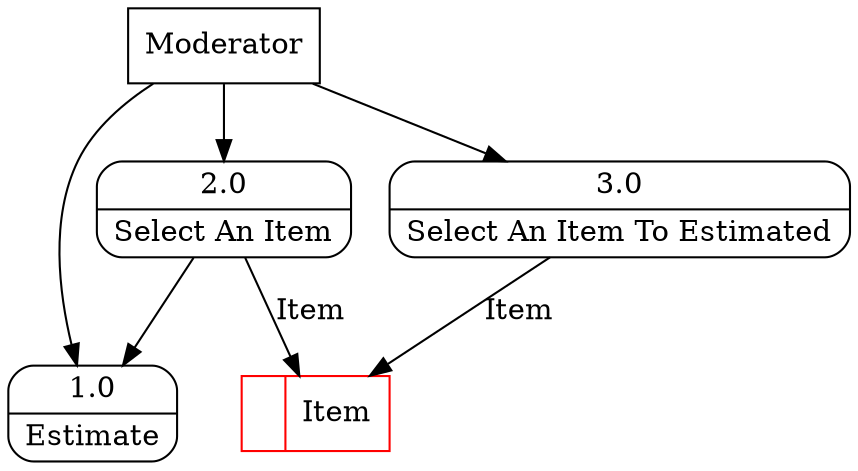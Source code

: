 digraph dfd2{ 
node[shape=record]
200 [label="<f0>  |<f1> Item " color=red];
201 [label="Moderator" shape=box];
202 [label="{<f0> 1.0|<f1> Estimate }" shape=Mrecord];
203 [label="{<f0> 2.0|<f1> Select An Item }" shape=Mrecord];
204 [label="{<f0> 3.0|<f1> Select An Item To Estimated }" shape=Mrecord];
201 -> 202
201 -> 203
201 -> 204
203 -> 202
203 -> 200 [label="Item"]
204 -> 200 [label="Item"]
}